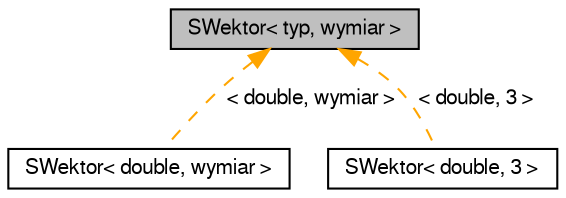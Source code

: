 digraph "SWektor&lt; typ, wymiar &gt;"
{
 // LATEX_PDF_SIZE
  edge [fontname="FreeSans",fontsize="10",labelfontname="FreeSans",labelfontsize="10"];
  node [fontname="FreeSans",fontsize="10",shape=record];
  Node1 [label="SWektor\< typ, wymiar \>",height=0.2,width=0.4,color="black", fillcolor="grey75", style="filled", fontcolor="black",tooltip="Szablon klasy modelującej pojęcie wektora. Klasa ta jest szablonem i może stworzyć wektory dowolnie d..."];
  Node1 -> Node2 [dir="back",color="orange",fontsize="10",style="dashed",label=" \< double, wymiar \>" ,fontname="FreeSans"];
  Node2 [label="SWektor\< double, wymiar \>",height=0.2,width=0.4,color="black", fillcolor="white", style="filled",URL="$a00097.html",tooltip=" "];
  Node1 -> Node3 [dir="back",color="orange",fontsize="10",style="dashed",label=" \< double, 3 \>" ,fontname="FreeSans"];
  Node3 [label="SWektor\< double, 3 \>",height=0.2,width=0.4,color="black", fillcolor="white", style="filled",URL="$a00097.html",tooltip=" "];
}
